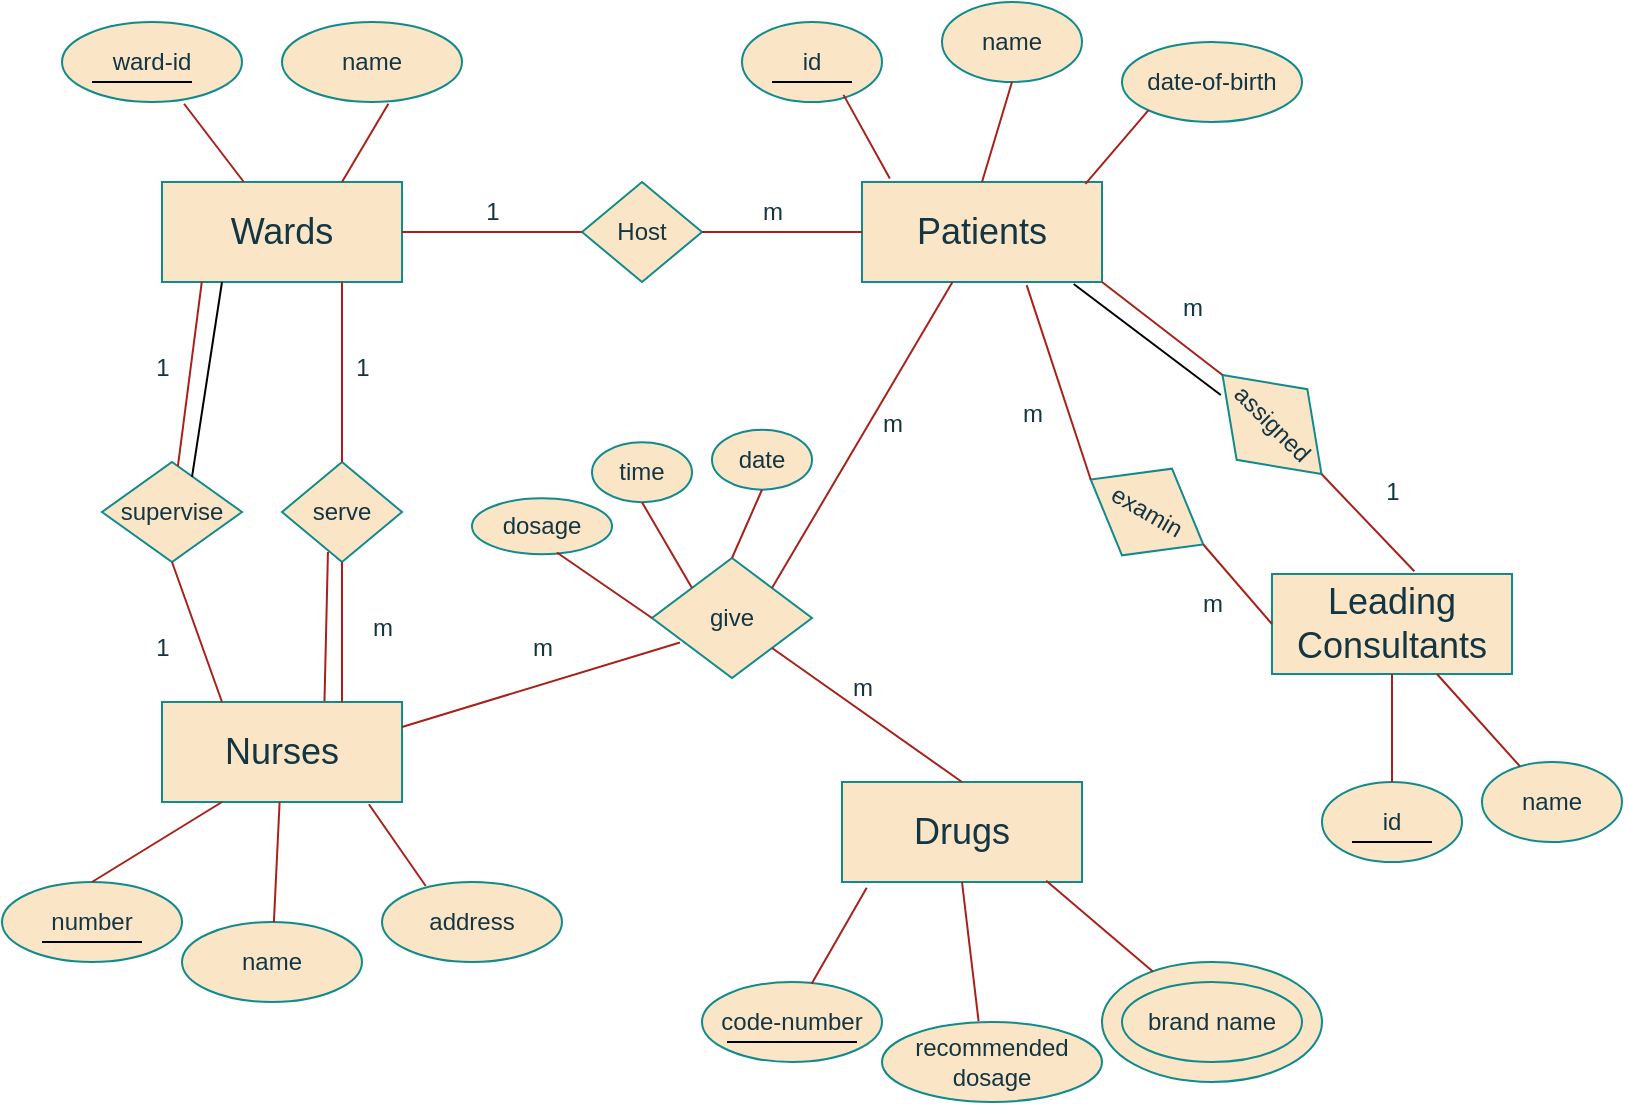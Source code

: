 <mxfile version="21.3.7" type="device">
  <diagram name="Page-1" id="ZRUmYa0Wtl13Eqjrbniu">
    <mxGraphModel dx="673" dy="614" grid="1" gridSize="10" guides="1" tooltips="1" connect="1" arrows="1" fold="1" page="1" pageScale="1" pageWidth="850" pageHeight="1100" math="0" shadow="0">
      <root>
        <mxCell id="0" />
        <mxCell id="1" parent="0" />
        <mxCell id="8XIx7F-pRY0GS2dEb1ke-1" value="&lt;font style=&quot;font-size: 18px;&quot;&gt;Wards&lt;/font&gt;" style="rounded=0;whiteSpace=wrap;html=1;labelBackgroundColor=none;fillColor=#FAE5C7;strokeColor=#0F8B8D;fontColor=#143642;" parent="1" vertex="1">
          <mxGeometry x="100" y="150" width="120" height="50" as="geometry" />
        </mxCell>
        <mxCell id="8XIx7F-pRY0GS2dEb1ke-2" value="ward-id" style="ellipse;whiteSpace=wrap;html=1;labelBackgroundColor=none;fillColor=#FAE5C7;strokeColor=#0F8B8D;fontColor=#143642;" parent="1" vertex="1">
          <mxGeometry x="50" y="70" width="90" height="40" as="geometry" />
        </mxCell>
        <mxCell id="8XIx7F-pRY0GS2dEb1ke-3" value="name" style="ellipse;whiteSpace=wrap;html=1;labelBackgroundColor=none;fillColor=#FAE5C7;strokeColor=#0F8B8D;fontColor=#143642;" parent="1" vertex="1">
          <mxGeometry x="160" y="70" width="90" height="40" as="geometry" />
        </mxCell>
        <mxCell id="8XIx7F-pRY0GS2dEb1ke-4" value="&lt;font style=&quot;font-size: 18px;&quot;&gt;Nurses&lt;/font&gt;" style="rounded=0;whiteSpace=wrap;html=1;labelBackgroundColor=none;fillColor=#FAE5C7;strokeColor=#0F8B8D;fontColor=#143642;" parent="1" vertex="1">
          <mxGeometry x="100" y="410" width="120" height="50" as="geometry" />
        </mxCell>
        <mxCell id="8XIx7F-pRY0GS2dEb1ke-5" value="name" style="ellipse;whiteSpace=wrap;html=1;labelBackgroundColor=none;fillColor=#FAE5C7;strokeColor=#0F8B8D;fontColor=#143642;" parent="1" vertex="1">
          <mxGeometry x="110" y="520" width="90" height="40" as="geometry" />
        </mxCell>
        <mxCell id="8XIx7F-pRY0GS2dEb1ke-6" value="number" style="ellipse;whiteSpace=wrap;html=1;labelBackgroundColor=none;fillColor=#FAE5C7;strokeColor=#0F8B8D;fontColor=#143642;" parent="1" vertex="1">
          <mxGeometry x="20" y="500" width="90" height="40" as="geometry" />
        </mxCell>
        <mxCell id="8XIx7F-pRY0GS2dEb1ke-7" value="address" style="ellipse;whiteSpace=wrap;html=1;labelBackgroundColor=none;fillColor=#FAE5C7;strokeColor=#0F8B8D;fontColor=#143642;" parent="1" vertex="1">
          <mxGeometry x="210" y="500" width="90" height="40" as="geometry" />
        </mxCell>
        <mxCell id="8XIx7F-pRY0GS2dEb1ke-8" value="&lt;font style=&quot;font-size: 18px;&quot;&gt;Patients&lt;/font&gt;" style="rounded=0;whiteSpace=wrap;html=1;labelBackgroundColor=none;fillColor=#FAE5C7;strokeColor=#0F8B8D;fontColor=#143642;" parent="1" vertex="1">
          <mxGeometry x="450" y="150" width="120" height="50" as="geometry" />
        </mxCell>
        <mxCell id="8XIx7F-pRY0GS2dEb1ke-9" value="id" style="ellipse;whiteSpace=wrap;html=1;labelBackgroundColor=none;fillColor=#FAE5C7;strokeColor=#0F8B8D;fontColor=#143642;" parent="1" vertex="1">
          <mxGeometry x="390" y="70" width="70" height="40" as="geometry" />
        </mxCell>
        <mxCell id="8XIx7F-pRY0GS2dEb1ke-10" value="name" style="ellipse;whiteSpace=wrap;html=1;labelBackgroundColor=none;fillColor=#FAE5C7;strokeColor=#0F8B8D;fontColor=#143642;" parent="1" vertex="1">
          <mxGeometry x="490" y="60" width="70" height="40" as="geometry" />
        </mxCell>
        <mxCell id="8XIx7F-pRY0GS2dEb1ke-11" value="date-of-birth" style="ellipse;whiteSpace=wrap;html=1;labelBackgroundColor=none;fillColor=#FAE5C7;strokeColor=#0F8B8D;fontColor=#143642;" parent="1" vertex="1">
          <mxGeometry x="580" y="80" width="90" height="40" as="geometry" />
        </mxCell>
        <mxCell id="8XIx7F-pRY0GS2dEb1ke-12" value="&lt;font style=&quot;font-size: 18px;&quot;&gt;Drugs&lt;/font&gt;" style="rounded=0;whiteSpace=wrap;html=1;labelBackgroundColor=none;fillColor=#FAE5C7;strokeColor=#0F8B8D;fontColor=#143642;" parent="1" vertex="1">
          <mxGeometry x="440" y="450" width="120" height="50" as="geometry" />
        </mxCell>
        <mxCell id="8XIx7F-pRY0GS2dEb1ke-13" value="code-number" style="ellipse;whiteSpace=wrap;html=1;labelBackgroundColor=none;fillColor=#FAE5C7;strokeColor=#0F8B8D;fontColor=#143642;" parent="1" vertex="1">
          <mxGeometry x="370" y="550" width="90" height="40" as="geometry" />
        </mxCell>
        <mxCell id="8XIx7F-pRY0GS2dEb1ke-14" value="recommended dosage" style="ellipse;whiteSpace=wrap;html=1;labelBackgroundColor=none;fillColor=#FAE5C7;strokeColor=#0F8B8D;fontColor=#143642;" parent="1" vertex="1">
          <mxGeometry x="460" y="570" width="110" height="40" as="geometry" />
        </mxCell>
        <mxCell id="8XIx7F-pRY0GS2dEb1ke-16" value="" style="ellipse;whiteSpace=wrap;html=1;labelBackgroundColor=none;fillColor=#FAE5C7;strokeColor=#0F8B8D;fontColor=#143642;" parent="1" vertex="1">
          <mxGeometry x="570" y="540" width="110" height="60" as="geometry" />
        </mxCell>
        <mxCell id="8XIx7F-pRY0GS2dEb1ke-15" value="brand name" style="ellipse;whiteSpace=wrap;html=1;labelBackgroundColor=none;fillColor=#FAE5C7;strokeColor=#0F8B8D;fontColor=#143642;" parent="1" vertex="1">
          <mxGeometry x="580" y="550" width="90" height="40" as="geometry" />
        </mxCell>
        <mxCell id="8XIx7F-pRY0GS2dEb1ke-17" value="&lt;font style=&quot;font-size: 18px;&quot;&gt;Leading Consultants&lt;/font&gt;" style="rounded=0;whiteSpace=wrap;html=1;labelBackgroundColor=none;fillColor=#FAE5C7;strokeColor=#0F8B8D;fontColor=#143642;" parent="1" vertex="1">
          <mxGeometry x="655" y="346" width="120" height="50" as="geometry" />
        </mxCell>
        <mxCell id="8XIx7F-pRY0GS2dEb1ke-18" value="id" style="ellipse;whiteSpace=wrap;html=1;labelBackgroundColor=none;fillColor=#FAE5C7;strokeColor=#0F8B8D;fontColor=#143642;" parent="1" vertex="1">
          <mxGeometry x="680" y="450" width="70" height="40" as="geometry" />
        </mxCell>
        <mxCell id="8XIx7F-pRY0GS2dEb1ke-19" value="name" style="ellipse;whiteSpace=wrap;html=1;labelBackgroundColor=none;fillColor=#FAE5C7;strokeColor=#0F8B8D;fontColor=#143642;" parent="1" vertex="1">
          <mxGeometry x="760" y="440" width="70" height="40" as="geometry" />
        </mxCell>
        <mxCell id="8XIx7F-pRY0GS2dEb1ke-21" value="" style="endArrow=none;html=1;rounded=0;entryX=0.678;entryY=1.022;entryDx=0;entryDy=0;entryPerimeter=0;labelBackgroundColor=none;strokeColor=#A8201A;fontColor=default;" parent="1" source="8XIx7F-pRY0GS2dEb1ke-1" target="8XIx7F-pRY0GS2dEb1ke-2" edge="1">
          <mxGeometry width="50" height="50" relative="1" as="geometry">
            <mxPoint x="400" y="330" as="sourcePoint" />
            <mxPoint x="450" y="280" as="targetPoint" />
          </mxGeometry>
        </mxCell>
        <mxCell id="8XIx7F-pRY0GS2dEb1ke-22" value="" style="endArrow=none;html=1;rounded=0;entryX=0.591;entryY=1.022;entryDx=0;entryDy=0;entryPerimeter=0;exitX=0.75;exitY=0;exitDx=0;exitDy=0;labelBackgroundColor=none;strokeColor=#A8201A;fontColor=default;" parent="1" source="8XIx7F-pRY0GS2dEb1ke-1" target="8XIx7F-pRY0GS2dEb1ke-3" edge="1">
          <mxGeometry width="50" height="50" relative="1" as="geometry">
            <mxPoint x="187" y="160" as="sourcePoint" />
            <mxPoint x="215" y="120" as="targetPoint" />
          </mxGeometry>
        </mxCell>
        <mxCell id="8XIx7F-pRY0GS2dEb1ke-23" value="" style="endArrow=none;html=1;rounded=0;labelBackgroundColor=none;strokeColor=#A8201A;fontColor=default;" parent="1" source="8XIx7F-pRY0GS2dEb1ke-4" target="8XIx7F-pRY0GS2dEb1ke-5" edge="1">
          <mxGeometry width="50" height="50" relative="1" as="geometry">
            <mxPoint x="151" y="160" as="sourcePoint" />
            <mxPoint x="121" y="121" as="targetPoint" />
          </mxGeometry>
        </mxCell>
        <mxCell id="8XIx7F-pRY0GS2dEb1ke-24" value="" style="endArrow=none;html=1;rounded=0;exitX=0.25;exitY=1;exitDx=0;exitDy=0;entryX=0.5;entryY=0;entryDx=0;entryDy=0;labelBackgroundColor=none;strokeColor=#A8201A;fontColor=default;" parent="1" source="8XIx7F-pRY0GS2dEb1ke-4" target="8XIx7F-pRY0GS2dEb1ke-6" edge="1">
          <mxGeometry width="50" height="50" relative="1" as="geometry">
            <mxPoint x="126" y="470" as="sourcePoint" />
            <mxPoint x="83" y="494" as="targetPoint" />
          </mxGeometry>
        </mxCell>
        <mxCell id="8XIx7F-pRY0GS2dEb1ke-25" value="" style="endArrow=none;html=1;rounded=0;exitX=0.862;exitY=1.022;exitDx=0;exitDy=0;exitPerimeter=0;entryX=0.243;entryY=0.05;entryDx=0;entryDy=0;entryPerimeter=0;labelBackgroundColor=none;strokeColor=#A8201A;fontColor=default;" parent="1" source="8XIx7F-pRY0GS2dEb1ke-4" target="8XIx7F-pRY0GS2dEb1ke-7" edge="1">
          <mxGeometry width="50" height="50" relative="1" as="geometry">
            <mxPoint x="157" y="472" as="sourcePoint" />
            <mxPoint x="145" y="530" as="targetPoint" />
          </mxGeometry>
        </mxCell>
        <mxCell id="8XIx7F-pRY0GS2dEb1ke-27" value="" style="endArrow=none;html=1;rounded=0;exitX=0.103;exitY=1.058;exitDx=0;exitDy=0;exitPerimeter=0;entryX=0.609;entryY=0.022;entryDx=0;entryDy=0;entryPerimeter=0;labelBackgroundColor=none;strokeColor=#A8201A;fontColor=default;" parent="1" source="8XIx7F-pRY0GS2dEb1ke-12" target="8XIx7F-pRY0GS2dEb1ke-13" edge="1">
          <mxGeometry width="50" height="50" relative="1" as="geometry">
            <mxPoint x="213" y="471" as="sourcePoint" />
            <mxPoint x="242" y="512" as="targetPoint" />
          </mxGeometry>
        </mxCell>
        <mxCell id="8XIx7F-pRY0GS2dEb1ke-28" value="" style="endArrow=none;html=1;rounded=0;exitX=0.5;exitY=1;exitDx=0;exitDy=0;entryX=0.439;entryY=-0.011;entryDx=0;entryDy=0;entryPerimeter=0;labelBackgroundColor=none;strokeColor=#A8201A;fontColor=default;" parent="1" source="8XIx7F-pRY0GS2dEb1ke-12" target="8XIx7F-pRY0GS2dEb1ke-14" edge="1">
          <mxGeometry width="50" height="50" relative="1" as="geometry">
            <mxPoint x="462" y="513" as="sourcePoint" />
            <mxPoint x="435" y="561" as="targetPoint" />
          </mxGeometry>
        </mxCell>
        <mxCell id="8XIx7F-pRY0GS2dEb1ke-29" value="" style="endArrow=none;html=1;rounded=0;exitX=0.851;exitY=0.987;exitDx=0;exitDy=0;exitPerimeter=0;labelBackgroundColor=none;strokeColor=#A8201A;fontColor=default;" parent="1" source="8XIx7F-pRY0GS2dEb1ke-12" target="8XIx7F-pRY0GS2dEb1ke-16" edge="1">
          <mxGeometry width="50" height="50" relative="1" as="geometry">
            <mxPoint x="510" y="510" as="sourcePoint" />
            <mxPoint x="518" y="580" as="targetPoint" />
          </mxGeometry>
        </mxCell>
        <mxCell id="8XIx7F-pRY0GS2dEb1ke-30" value="" style="endArrow=none;html=1;rounded=0;entryX=0.5;entryY=1;entryDx=0;entryDy=0;labelBackgroundColor=none;strokeColor=#A8201A;fontColor=default;" parent="1" source="8XIx7F-pRY0GS2dEb1ke-18" target="8XIx7F-pRY0GS2dEb1ke-17" edge="1">
          <mxGeometry width="50" height="50" relative="1" as="geometry">
            <mxPoint x="487" y="575" as="sourcePoint" />
            <mxPoint x="655" y="336" as="targetPoint" />
          </mxGeometry>
        </mxCell>
        <mxCell id="8XIx7F-pRY0GS2dEb1ke-31" value="" style="endArrow=none;html=1;rounded=0;labelBackgroundColor=none;strokeColor=#A8201A;fontColor=default;" parent="1" source="8XIx7F-pRY0GS2dEb1ke-19" target="8XIx7F-pRY0GS2dEb1ke-17" edge="1">
          <mxGeometry width="50" height="50" relative="1" as="geometry">
            <mxPoint x="650" y="306" as="sourcePoint" />
            <mxPoint x="760" y="370" as="targetPoint" />
          </mxGeometry>
        </mxCell>
        <mxCell id="8XIx7F-pRY0GS2dEb1ke-32" value="" style="endArrow=none;html=1;rounded=0;exitX=0.116;exitY=-0.036;exitDx=0;exitDy=0;exitPerimeter=0;entryX=0.725;entryY=0.911;entryDx=0;entryDy=0;entryPerimeter=0;labelBackgroundColor=none;strokeColor=#A8201A;fontColor=default;" parent="1" source="8XIx7F-pRY0GS2dEb1ke-8" target="8XIx7F-pRY0GS2dEb1ke-9" edge="1">
          <mxGeometry width="50" height="50" relative="1" as="geometry">
            <mxPoint x="400" y="330" as="sourcePoint" />
            <mxPoint x="440" y="100" as="targetPoint" />
          </mxGeometry>
        </mxCell>
        <mxCell id="8XIx7F-pRY0GS2dEb1ke-33" value="" style="endArrow=none;html=1;rounded=0;exitX=0.5;exitY=0;exitDx=0;exitDy=0;entryX=0.5;entryY=1;entryDx=0;entryDy=0;labelBackgroundColor=none;strokeColor=#A8201A;fontColor=default;" parent="1" source="8XIx7F-pRY0GS2dEb1ke-8" target="8XIx7F-pRY0GS2dEb1ke-10" edge="1">
          <mxGeometry width="50" height="50" relative="1" as="geometry">
            <mxPoint x="510" y="140" as="sourcePoint" />
            <mxPoint x="520" y="90" as="targetPoint" />
          </mxGeometry>
        </mxCell>
        <mxCell id="8XIx7F-pRY0GS2dEb1ke-35" value="" style="endArrow=none;html=1;rounded=0;exitX=0.931;exitY=0.018;exitDx=0;exitDy=0;entryX=0;entryY=1;entryDx=0;entryDy=0;exitPerimeter=0;labelBackgroundColor=none;strokeColor=#A8201A;fontColor=default;" parent="1" source="8XIx7F-pRY0GS2dEb1ke-8" target="8XIx7F-pRY0GS2dEb1ke-11" edge="1">
          <mxGeometry width="50" height="50" relative="1" as="geometry">
            <mxPoint x="520" y="160" as="sourcePoint" />
            <mxPoint x="535" y="110" as="targetPoint" />
          </mxGeometry>
        </mxCell>
        <mxCell id="8XIx7F-pRY0GS2dEb1ke-37" value="Host" style="rhombus;whiteSpace=wrap;html=1;labelBackgroundColor=none;fillColor=#FAE5C7;strokeColor=#0F8B8D;fontColor=#143642;" parent="1" vertex="1">
          <mxGeometry x="310" y="150" width="60" height="50" as="geometry" />
        </mxCell>
        <mxCell id="8XIx7F-pRY0GS2dEb1ke-38" value="" style="endArrow=none;html=1;rounded=0;entryX=1;entryY=0.5;entryDx=0;entryDy=0;exitX=0;exitY=0.5;exitDx=0;exitDy=0;labelBackgroundColor=none;strokeColor=#A8201A;fontColor=default;" parent="1" source="8XIx7F-pRY0GS2dEb1ke-37" target="8XIx7F-pRY0GS2dEb1ke-1" edge="1">
          <mxGeometry width="50" height="50" relative="1" as="geometry">
            <mxPoint x="400" y="330" as="sourcePoint" />
            <mxPoint x="450" y="280" as="targetPoint" />
          </mxGeometry>
        </mxCell>
        <mxCell id="8XIx7F-pRY0GS2dEb1ke-39" value="" style="endArrow=none;html=1;rounded=0;entryX=1;entryY=0.5;entryDx=0;entryDy=0;exitX=0;exitY=0.5;exitDx=0;exitDy=0;labelBackgroundColor=none;strokeColor=#A8201A;fontColor=default;" parent="1" source="8XIx7F-pRY0GS2dEb1ke-8" target="8XIx7F-pRY0GS2dEb1ke-37" edge="1">
          <mxGeometry width="50" height="50" relative="1" as="geometry">
            <mxPoint x="320" y="185" as="sourcePoint" />
            <mxPoint x="230" y="185" as="targetPoint" />
          </mxGeometry>
        </mxCell>
        <mxCell id="8XIx7F-pRY0GS2dEb1ke-40" value="1" style="text;html=1;align=center;verticalAlign=middle;resizable=0;points=[];autosize=1;strokeColor=none;fillColor=none;labelBackgroundColor=none;fontColor=#143642;" parent="1" vertex="1">
          <mxGeometry x="250" y="150" width="30" height="30" as="geometry" />
        </mxCell>
        <mxCell id="8XIx7F-pRY0GS2dEb1ke-41" value="m" style="text;html=1;align=center;verticalAlign=middle;resizable=0;points=[];autosize=1;strokeColor=none;fillColor=none;labelBackgroundColor=none;fontColor=#143642;" parent="1" vertex="1">
          <mxGeometry x="390" y="150" width="30" height="30" as="geometry" />
        </mxCell>
        <mxCell id="8XIx7F-pRY0GS2dEb1ke-42" value="supervise" style="rhombus;whiteSpace=wrap;html=1;labelBackgroundColor=none;fillColor=#FAE5C7;strokeColor=#0F8B8D;fontColor=#143642;" parent="1" vertex="1">
          <mxGeometry x="70" y="290" width="70" height="50" as="geometry" />
        </mxCell>
        <mxCell id="8XIx7F-pRY0GS2dEb1ke-43" value="serve" style="rhombus;whiteSpace=wrap;html=1;labelBackgroundColor=none;fillColor=#FAE5C7;strokeColor=#0F8B8D;fontColor=#143642;" parent="1" vertex="1">
          <mxGeometry x="160" y="290" width="60" height="50" as="geometry" />
        </mxCell>
        <mxCell id="8XIx7F-pRY0GS2dEb1ke-44" value="" style="endArrow=none;html=1;rounded=0;entryX=0.75;entryY=1;entryDx=0;entryDy=0;labelBackgroundColor=none;strokeColor=#A8201A;fontColor=default;" parent="1" source="8XIx7F-pRY0GS2dEb1ke-43" target="8XIx7F-pRY0GS2dEb1ke-1" edge="1">
          <mxGeometry width="50" height="50" relative="1" as="geometry">
            <mxPoint x="400" y="330" as="sourcePoint" />
            <mxPoint x="450" y="280" as="targetPoint" />
          </mxGeometry>
        </mxCell>
        <mxCell id="8XIx7F-pRY0GS2dEb1ke-45" value="" style="endArrow=none;html=1;rounded=0;entryX=0.166;entryY=0.996;entryDx=0;entryDy=0;entryPerimeter=0;labelBackgroundColor=none;strokeColor=#A8201A;fontColor=default;" parent="1" source="8XIx7F-pRY0GS2dEb1ke-42" target="8XIx7F-pRY0GS2dEb1ke-1" edge="1">
          <mxGeometry width="50" height="50" relative="1" as="geometry">
            <mxPoint x="200" y="300" as="sourcePoint" />
            <mxPoint x="200" y="210" as="targetPoint" />
          </mxGeometry>
        </mxCell>
        <mxCell id="8XIx7F-pRY0GS2dEb1ke-46" value="" style="endArrow=none;html=1;rounded=0;entryX=0.25;entryY=0;entryDx=0;entryDy=0;exitX=0.5;exitY=1;exitDx=0;exitDy=0;labelBackgroundColor=none;strokeColor=#A8201A;fontColor=default;" parent="1" source="8XIx7F-pRY0GS2dEb1ke-42" target="8XIx7F-pRY0GS2dEb1ke-4" edge="1">
          <mxGeometry width="50" height="50" relative="1" as="geometry">
            <mxPoint x="118" y="302" as="sourcePoint" />
            <mxPoint x="130" y="210" as="targetPoint" />
          </mxGeometry>
        </mxCell>
        <mxCell id="8XIx7F-pRY0GS2dEb1ke-47" value="" style="endArrow=none;html=1;rounded=0;entryX=0.677;entryY=-0.009;entryDx=0;entryDy=0;entryPerimeter=0;labelBackgroundColor=none;strokeColor=#A8201A;fontColor=default;exitX=0.383;exitY=0.9;exitDx=0;exitDy=0;exitPerimeter=0;" parent="1" source="8XIx7F-pRY0GS2dEb1ke-43" target="8XIx7F-pRY0GS2dEb1ke-4" edge="1">
          <mxGeometry width="50" height="50" relative="1" as="geometry">
            <mxPoint x="180" y="340" as="sourcePoint" />
            <mxPoint x="140" y="420" as="targetPoint" />
          </mxGeometry>
        </mxCell>
        <mxCell id="8XIx7F-pRY0GS2dEb1ke-48" value="" style="endArrow=none;html=1;rounded=0;labelBackgroundColor=none;strokeColor=#A8201A;fontColor=default;exitX=0.5;exitY=1;exitDx=0;exitDy=0;" parent="1" source="8XIx7F-pRY0GS2dEb1ke-43" edge="1">
          <mxGeometry width="50" height="50" relative="1" as="geometry">
            <mxPoint x="200" y="350" as="sourcePoint" />
            <mxPoint x="190" y="410" as="targetPoint" />
          </mxGeometry>
        </mxCell>
        <mxCell id="8XIx7F-pRY0GS2dEb1ke-49" value="1" style="text;html=1;align=center;verticalAlign=middle;resizable=0;points=[];autosize=1;strokeColor=none;fillColor=none;labelBackgroundColor=none;fontColor=#143642;" parent="1" vertex="1">
          <mxGeometry x="85" y="228" width="30" height="30" as="geometry" />
        </mxCell>
        <mxCell id="8XIx7F-pRY0GS2dEb1ke-50" value="1" style="text;html=1;align=center;verticalAlign=middle;resizable=0;points=[];autosize=1;strokeColor=none;fillColor=none;labelBackgroundColor=none;fontColor=#143642;" parent="1" vertex="1">
          <mxGeometry x="85" y="368" width="30" height="30" as="geometry" />
        </mxCell>
        <mxCell id="8XIx7F-pRY0GS2dEb1ke-51" value="1" style="text;html=1;align=center;verticalAlign=middle;resizable=0;points=[];autosize=1;strokeColor=none;fillColor=none;labelBackgroundColor=none;fontColor=#143642;" parent="1" vertex="1">
          <mxGeometry x="185" y="228" width="30" height="30" as="geometry" />
        </mxCell>
        <mxCell id="8XIx7F-pRY0GS2dEb1ke-52" value="m" style="text;html=1;align=center;verticalAlign=middle;resizable=0;points=[];autosize=1;strokeColor=none;fillColor=none;labelBackgroundColor=none;fontColor=#143642;" parent="1" vertex="1">
          <mxGeometry x="195" y="358" width="30" height="30" as="geometry" />
        </mxCell>
        <mxCell id="8XIx7F-pRY0GS2dEb1ke-53" value="assigned&lt;br&gt;" style="rhombus;whiteSpace=wrap;html=1;rotation=45;labelBackgroundColor=none;fillColor=#FAE5C7;strokeColor=#0F8B8D;fontColor=#143642;" parent="1" vertex="1">
          <mxGeometry x="620" y="246.25" width="70" height="50" as="geometry" />
        </mxCell>
        <mxCell id="8XIx7F-pRY0GS2dEb1ke-54" value="examin" style="rhombus;whiteSpace=wrap;html=1;rotation=30;labelBackgroundColor=none;fillColor=#FAE5C7;strokeColor=#0F8B8D;fontColor=#143642;" parent="1" vertex="1">
          <mxGeometry x="560" y="290" width="65" height="50" as="geometry" />
        </mxCell>
        <mxCell id="8XIx7F-pRY0GS2dEb1ke-55" value="" style="endArrow=none;html=1;rounded=0;exitX=1;exitY=0.5;exitDx=0;exitDy=0;entryX=0;entryY=0.5;entryDx=0;entryDy=0;labelBackgroundColor=none;strokeColor=#A8201A;fontColor=default;" parent="1" source="8XIx7F-pRY0GS2dEb1ke-54" target="8XIx7F-pRY0GS2dEb1ke-17" edge="1">
          <mxGeometry width="50" height="50" relative="1" as="geometry">
            <mxPoint x="335" y="396" as="sourcePoint" />
            <mxPoint x="645" y="366" as="targetPoint" />
          </mxGeometry>
        </mxCell>
        <mxCell id="8XIx7F-pRY0GS2dEb1ke-56" value="" style="endArrow=none;html=1;rounded=0;exitX=1;exitY=1;exitDx=0;exitDy=0;entryX=0;entryY=0.5;entryDx=0;entryDy=0;labelBackgroundColor=none;strokeColor=#A8201A;fontColor=default;" parent="1" source="8XIx7F-pRY0GS2dEb1ke-8" target="8XIx7F-pRY0GS2dEb1ke-53" edge="1">
          <mxGeometry width="50" height="50" relative="1" as="geometry">
            <mxPoint x="505" y="241" as="sourcePoint" />
            <mxPoint x="655" y="376" as="targetPoint" />
          </mxGeometry>
        </mxCell>
        <mxCell id="8XIx7F-pRY0GS2dEb1ke-57" value="" style="endArrow=none;html=1;rounded=0;exitX=0.686;exitY=1.031;exitDx=0;exitDy=0;entryX=0;entryY=0.5;entryDx=0;entryDy=0;exitPerimeter=0;labelBackgroundColor=none;strokeColor=#A8201A;fontColor=default;" parent="1" source="8XIx7F-pRY0GS2dEb1ke-8" target="8XIx7F-pRY0GS2dEb1ke-54" edge="1">
          <mxGeometry width="50" height="50" relative="1" as="geometry">
            <mxPoint x="505" y="266" as="sourcePoint" />
            <mxPoint x="544" y="331" as="targetPoint" />
          </mxGeometry>
        </mxCell>
        <mxCell id="8XIx7F-pRY0GS2dEb1ke-58" value="" style="endArrow=none;html=1;rounded=0;exitX=1;exitY=0.5;exitDx=0;exitDy=0;entryX=0.593;entryY=-0.027;entryDx=0;entryDy=0;entryPerimeter=0;labelBackgroundColor=none;strokeColor=#A8201A;fontColor=default;" parent="1" source="8XIx7F-pRY0GS2dEb1ke-53" target="8XIx7F-pRY0GS2dEb1ke-17" edge="1">
          <mxGeometry width="50" height="50" relative="1" as="geometry">
            <mxPoint x="515" y="251" as="sourcePoint" />
            <mxPoint x="730" y="340" as="targetPoint" />
          </mxGeometry>
        </mxCell>
        <mxCell id="8XIx7F-pRY0GS2dEb1ke-59" value="1" style="text;html=1;align=center;verticalAlign=middle;resizable=0;points=[];autosize=1;strokeColor=none;fillColor=none;labelBackgroundColor=none;fontColor=#143642;" parent="1" vertex="1">
          <mxGeometry x="700" y="290" width="30" height="30" as="geometry" />
        </mxCell>
        <mxCell id="8XIx7F-pRY0GS2dEb1ke-60" value="m" style="text;html=1;align=center;verticalAlign=middle;resizable=0;points=[];autosize=1;strokeColor=none;fillColor=none;labelBackgroundColor=none;fontColor=#143642;" parent="1" vertex="1">
          <mxGeometry x="600" y="198" width="30" height="30" as="geometry" />
        </mxCell>
        <mxCell id="8XIx7F-pRY0GS2dEb1ke-61" value="m" style="text;html=1;align=center;verticalAlign=middle;resizable=0;points=[];autosize=1;strokeColor=none;fillColor=none;labelBackgroundColor=none;fontColor=#143642;" parent="1" vertex="1">
          <mxGeometry x="520" y="251" width="30" height="30" as="geometry" />
        </mxCell>
        <mxCell id="8XIx7F-pRY0GS2dEb1ke-62" value="m" style="text;html=1;align=center;verticalAlign=middle;resizable=0;points=[];autosize=1;strokeColor=none;fillColor=none;labelBackgroundColor=none;fontColor=#143642;" parent="1" vertex="1">
          <mxGeometry x="610" y="346" width="30" height="30" as="geometry" />
        </mxCell>
        <mxCell id="8XIx7F-pRY0GS2dEb1ke-63" value="give" style="rhombus;whiteSpace=wrap;html=1;labelBackgroundColor=none;fillColor=#FAE5C7;strokeColor=#0F8B8D;fontColor=#143642;" parent="1" vertex="1">
          <mxGeometry x="345" y="338" width="80" height="60" as="geometry" />
        </mxCell>
        <mxCell id="8XIx7F-pRY0GS2dEb1ke-64" value="" style="endArrow=none;html=1;rounded=0;exitX=1;exitY=0;exitDx=0;exitDy=0;labelBackgroundColor=none;strokeColor=#A8201A;fontColor=default;" parent="1" source="8XIx7F-pRY0GS2dEb1ke-63" target="8XIx7F-pRY0GS2dEb1ke-8" edge="1">
          <mxGeometry width="50" height="50" relative="1" as="geometry">
            <mxPoint x="400" y="330" as="sourcePoint" />
            <mxPoint x="450" y="280" as="targetPoint" />
          </mxGeometry>
        </mxCell>
        <mxCell id="8XIx7F-pRY0GS2dEb1ke-65" value="" style="endArrow=none;html=1;rounded=0;exitX=1;exitY=1;exitDx=0;exitDy=0;entryX=0.5;entryY=0;entryDx=0;entryDy=0;labelBackgroundColor=none;strokeColor=#A8201A;fontColor=default;" parent="1" source="8XIx7F-pRY0GS2dEb1ke-63" target="8XIx7F-pRY0GS2dEb1ke-12" edge="1">
          <mxGeometry width="50" height="50" relative="1" as="geometry">
            <mxPoint x="405" y="356" as="sourcePoint" />
            <mxPoint x="503" y="210" as="targetPoint" />
          </mxGeometry>
        </mxCell>
        <mxCell id="8XIx7F-pRY0GS2dEb1ke-66" value="" style="endArrow=none;html=1;rounded=0;exitX=0.175;exitY=0.704;exitDx=0;exitDy=0;entryX=1;entryY=0.25;entryDx=0;entryDy=0;exitPerimeter=0;labelBackgroundColor=none;strokeColor=#A8201A;fontColor=default;" parent="1" source="8XIx7F-pRY0GS2dEb1ke-63" target="8XIx7F-pRY0GS2dEb1ke-4" edge="1">
          <mxGeometry width="50" height="50" relative="1" as="geometry">
            <mxPoint x="415" y="393" as="sourcePoint" />
            <mxPoint x="510" y="460" as="targetPoint" />
          </mxGeometry>
        </mxCell>
        <mxCell id="8XIx7F-pRY0GS2dEb1ke-68" value="m" style="text;html=1;align=center;verticalAlign=middle;resizable=0;points=[];autosize=1;strokeColor=none;fillColor=none;labelBackgroundColor=none;fontColor=#143642;" parent="1" vertex="1">
          <mxGeometry x="435" y="388" width="30" height="30" as="geometry" />
        </mxCell>
        <mxCell id="8XIx7F-pRY0GS2dEb1ke-69" value="m" style="text;html=1;align=center;verticalAlign=middle;resizable=0;points=[];autosize=1;strokeColor=none;fillColor=none;labelBackgroundColor=none;fontColor=#143642;" parent="1" vertex="1">
          <mxGeometry x="275" y="368" width="30" height="30" as="geometry" />
        </mxCell>
        <mxCell id="8XIx7F-pRY0GS2dEb1ke-70" value="m" style="text;html=1;align=center;verticalAlign=middle;resizable=0;points=[];autosize=1;strokeColor=none;fillColor=none;labelBackgroundColor=none;fontColor=#143642;" parent="1" vertex="1">
          <mxGeometry x="450" y="256.25" width="30" height="30" as="geometry" />
        </mxCell>
        <mxCell id="8XIx7F-pRY0GS2dEb1ke-73" value="date" style="ellipse;whiteSpace=wrap;html=1;labelBackgroundColor=none;fillColor=#FAE5C7;strokeColor=#0F8B8D;fontColor=#143642;" parent="1" vertex="1">
          <mxGeometry x="375" y="273.88" width="50" height="30" as="geometry" />
        </mxCell>
        <mxCell id="8XIx7F-pRY0GS2dEb1ke-74" value="time" style="ellipse;whiteSpace=wrap;html=1;labelBackgroundColor=none;fillColor=#FAE5C7;strokeColor=#0F8B8D;fontColor=#143642;" parent="1" vertex="1">
          <mxGeometry x="315" y="280.13" width="50" height="30" as="geometry" />
        </mxCell>
        <mxCell id="8XIx7F-pRY0GS2dEb1ke-75" value="" style="endArrow=none;html=1;rounded=0;entryX=0.5;entryY=1;entryDx=0;entryDy=0;labelBackgroundColor=none;strokeColor=#A8201A;fontColor=default;exitX=0;exitY=0;exitDx=0;exitDy=0;" parent="1" source="8XIx7F-pRY0GS2dEb1ke-63" target="8XIx7F-pRY0GS2dEb1ke-74" edge="1">
          <mxGeometry width="50" height="50" relative="1" as="geometry">
            <mxPoint x="390" y="300" as="sourcePoint" />
            <mxPoint x="450" y="280" as="targetPoint" />
            <Array as="points" />
          </mxGeometry>
        </mxCell>
        <mxCell id="8XIx7F-pRY0GS2dEb1ke-72" value="dosage" style="ellipse;whiteSpace=wrap;html=1;labelBackgroundColor=none;fillColor=#FAE5C7;strokeColor=#0F8B8D;fontColor=#143642;" parent="1" vertex="1">
          <mxGeometry x="255" y="308.13" width="70" height="28" as="geometry" />
        </mxCell>
        <mxCell id="8XIx7F-pRY0GS2dEb1ke-77" value="" style="endArrow=none;html=1;rounded=0;labelBackgroundColor=none;strokeColor=#A8201A;fontColor=default;exitX=0.5;exitY=0;exitDx=0;exitDy=0;entryX=0.5;entryY=1;entryDx=0;entryDy=0;" parent="1" source="8XIx7F-pRY0GS2dEb1ke-63" target="8XIx7F-pRY0GS2dEb1ke-73" edge="1">
          <mxGeometry width="50" height="50" relative="1" as="geometry">
            <mxPoint x="400" y="330" as="sourcePoint" />
            <mxPoint x="440" y="270" as="targetPoint" />
            <Array as="points" />
          </mxGeometry>
        </mxCell>
        <mxCell id="8XIx7F-pRY0GS2dEb1ke-78" value="" style="endArrow=none;html=1;rounded=0;entryX=0;entryY=0.5;entryDx=0;entryDy=0;exitX=0.606;exitY=0.968;exitDx=0;exitDy=0;exitPerimeter=0;labelBackgroundColor=none;strokeColor=#A8201A;fontColor=default;" parent="1" source="8XIx7F-pRY0GS2dEb1ke-72" target="8XIx7F-pRY0GS2dEb1ke-63" edge="1">
          <mxGeometry width="50" height="50" relative="1" as="geometry">
            <mxPoint x="400" y="330" as="sourcePoint" />
            <mxPoint x="450" y="280" as="targetPoint" />
          </mxGeometry>
        </mxCell>
        <mxCell id="QOuIqlzGO_uIWbVdbM1p-1" value="" style="endArrow=none;html=1;rounded=0;" edge="1" parent="1">
          <mxGeometry width="50" height="50" relative="1" as="geometry">
            <mxPoint x="695" y="480" as="sourcePoint" />
            <mxPoint x="735" y="480" as="targetPoint" />
          </mxGeometry>
        </mxCell>
        <mxCell id="QOuIqlzGO_uIWbVdbM1p-5" value="" style="endArrow=none;html=1;rounded=0;" edge="1" parent="1">
          <mxGeometry width="50" height="50" relative="1" as="geometry">
            <mxPoint x="40" y="530" as="sourcePoint" />
            <mxPoint x="90" y="530" as="targetPoint" />
          </mxGeometry>
        </mxCell>
        <mxCell id="QOuIqlzGO_uIWbVdbM1p-6" value="" style="endArrow=none;html=1;rounded=0;" edge="1" parent="1">
          <mxGeometry width="50" height="50" relative="1" as="geometry">
            <mxPoint x="382.5" y="580" as="sourcePoint" />
            <mxPoint x="447.5" y="580" as="targetPoint" />
          </mxGeometry>
        </mxCell>
        <mxCell id="QOuIqlzGO_uIWbVdbM1p-7" value="" style="endArrow=none;html=1;rounded=0;" edge="1" parent="1">
          <mxGeometry width="50" height="50" relative="1" as="geometry">
            <mxPoint x="405" y="100" as="sourcePoint" />
            <mxPoint x="445" y="100" as="targetPoint" />
          </mxGeometry>
        </mxCell>
        <mxCell id="QOuIqlzGO_uIWbVdbM1p-9" value="" style="endArrow=none;html=1;rounded=0;" edge="1" parent="1">
          <mxGeometry width="50" height="50" relative="1" as="geometry">
            <mxPoint x="65" y="100" as="sourcePoint" />
            <mxPoint x="115" y="100" as="targetPoint" />
          </mxGeometry>
        </mxCell>
        <mxCell id="QOuIqlzGO_uIWbVdbM1p-10" value="" style="endArrow=none;html=1;rounded=0;entryX=0.882;entryY=1.02;entryDx=0;entryDy=0;entryPerimeter=0;exitX=0.092;exitY=0.653;exitDx=0;exitDy=0;exitPerimeter=0;" edge="1" parent="1" source="8XIx7F-pRY0GS2dEb1ke-53" target="8XIx7F-pRY0GS2dEb1ke-8">
          <mxGeometry width="50" height="50" relative="1" as="geometry">
            <mxPoint x="640" y="260" as="sourcePoint" />
            <mxPoint x="460" y="290" as="targetPoint" />
          </mxGeometry>
        </mxCell>
        <mxCell id="QOuIqlzGO_uIWbVdbM1p-11" value="" style="endArrow=none;html=1;rounded=0;entryX=0.25;entryY=1;entryDx=0;entryDy=0;exitX=0.643;exitY=0.148;exitDx=0;exitDy=0;exitPerimeter=0;" edge="1" parent="1" source="8XIx7F-pRY0GS2dEb1ke-42" target="8XIx7F-pRY0GS2dEb1ke-1">
          <mxGeometry width="50" height="50" relative="1" as="geometry">
            <mxPoint x="110" y="290" as="sourcePoint" />
            <mxPoint x="460" y="290" as="targetPoint" />
          </mxGeometry>
        </mxCell>
      </root>
    </mxGraphModel>
  </diagram>
</mxfile>
